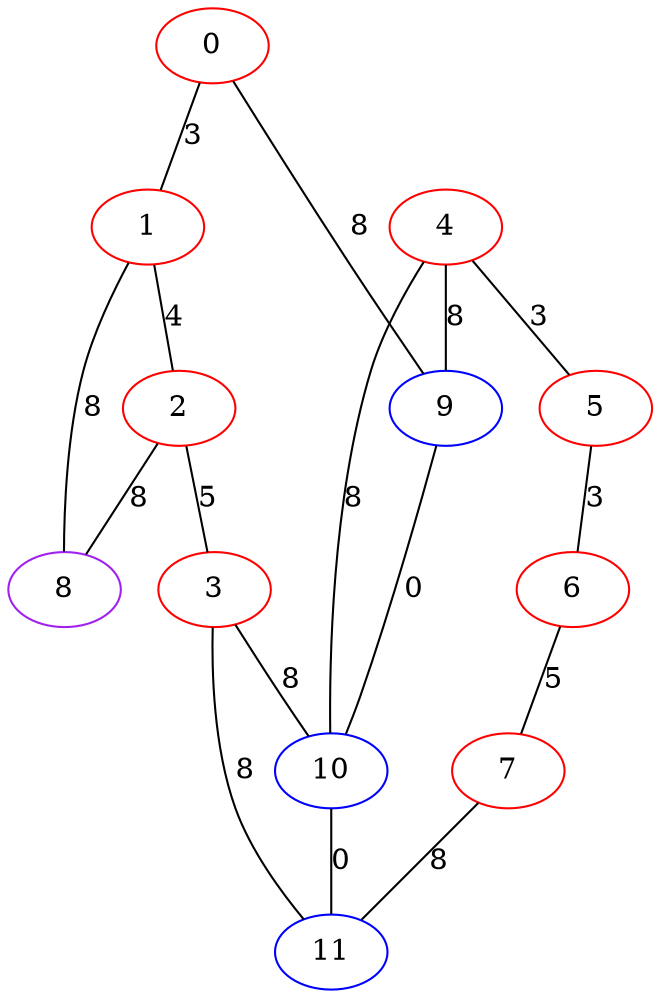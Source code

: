 graph "" {
0 [color=red, weight=1];
1 [color=red, weight=1];
2 [color=red, weight=1];
3 [color=red, weight=1];
4 [color=red, weight=1];
5 [color=red, weight=1];
6 [color=red, weight=1];
7 [color=red, weight=1];
8 [color=purple, weight=4];
9 [color=blue, weight=3];
10 [color=blue, weight=3];
11 [color=blue, weight=3];
0 -- 1  [key=0, label=3];
0 -- 9  [key=0, label=8];
1 -- 8  [key=0, label=8];
1 -- 2  [key=0, label=4];
2 -- 8  [key=0, label=8];
2 -- 3  [key=0, label=5];
3 -- 11  [key=0, label=8];
3 -- 10  [key=0, label=8];
4 -- 9  [key=0, label=8];
4 -- 10  [key=0, label=8];
4 -- 5  [key=0, label=3];
5 -- 6  [key=0, label=3];
6 -- 7  [key=0, label=5];
7 -- 11  [key=0, label=8];
9 -- 10  [key=0, label=0];
10 -- 11  [key=0, label=0];
}
